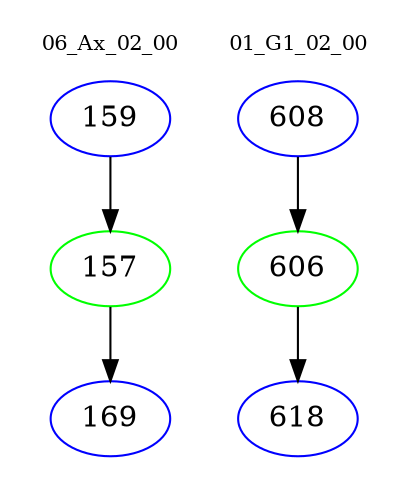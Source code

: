 digraph{
subgraph cluster_0 {
color = white
label = "06_Ax_02_00";
fontsize=10;
T0_159 [label="159", color="blue"]
T0_159 -> T0_157 [color="black"]
T0_157 [label="157", color="green"]
T0_157 -> T0_169 [color="black"]
T0_169 [label="169", color="blue"]
}
subgraph cluster_1 {
color = white
label = "01_G1_02_00";
fontsize=10;
T1_608 [label="608", color="blue"]
T1_608 -> T1_606 [color="black"]
T1_606 [label="606", color="green"]
T1_606 -> T1_618 [color="black"]
T1_618 [label="618", color="blue"]
}
}
